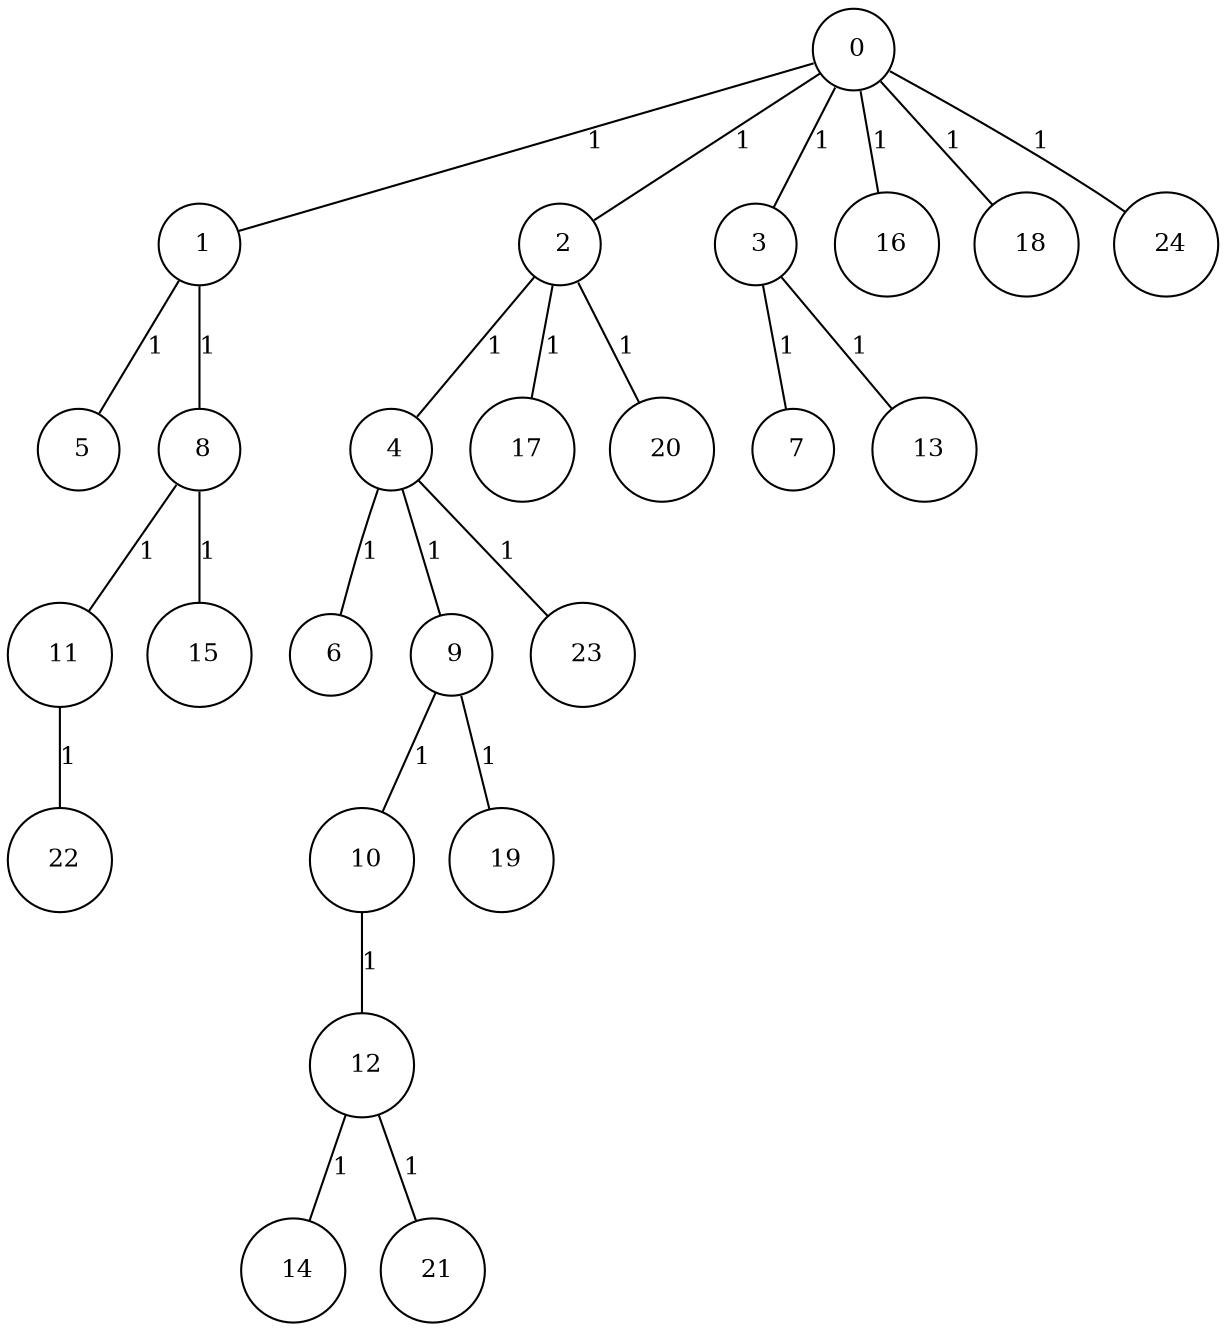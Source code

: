 graph G {
size="8.5,11;"
ratio = "expand;"
fixedsize="true;"
overlap="scale;"
node[shape=circle,width=.12,hight=.12,fontsize=12]
edge[fontsize=12]

0[label=" 0" color=black, pos="0.98009304,1.0202235!"];
1[label=" 1" color=black, pos="2.6095653,0.61343299!"];
2[label=" 2" color=black, pos="0.92973682,1.2981988!"];
3[label=" 3" color=black, pos="0.84042402,0.90930182!"];
4[label=" 4" color=black, pos="0.85532124,0.4223716!"];
5[label=" 5" color=black, pos="2.6006102,0.49858798!"];
6[label=" 6" color=black, pos="1.7691329,1.7870629!"];
7[label=" 7" color=black, pos="1.6668507,1.5230016!"];
8[label=" 8" color=black, pos="2.6865999,2.1130539!"];
9[label=" 9" color=black, pos="2.6201772,1.1732679!"];
10[label=" 10" color=black, pos="0.84775896,0.45737616!"];
11[label=" 11" color=black, pos="1.4061369,2.7021736!"];
12[label=" 12" color=black, pos="1.7716029,1.334366!"];
13[label=" 13" color=black, pos="0.89294434,1.6421681!"];
14[label=" 14" color=black, pos="1.1948781,1.1574817!"];
15[label=" 15" color=black, pos="1.9251729,1.5086726!"];
16[label=" 16" color=black, pos="1.2237084,2.907938!"];
17[label=" 17" color=black, pos="2.3482134,2.3937997!"];
18[label=" 18" color=black, pos="2.5526726,0.88415529!"];
19[label=" 19" color=black, pos="0.21785388,0.2202677!"];
20[label=" 20" color=black, pos="2.7108741,0.36166982!"];
21[label=" 21" color=black, pos="2.3875877,0.26589568!"];
22[label=" 22" color=black, pos="0.43306904,0.44419462!"];
23[label=" 23" color=black, pos="2.1038608,0.9700148!"];
24[label=" 24" color=black, pos="0.57459377,0.17145485!"];
0--1[label="1"]
0--2[label="1"]
0--3[label="1"]
0--16[label="1"]
0--18[label="1"]
0--24[label="1"]
1--5[label="1"]
1--8[label="1"]
2--4[label="1"]
2--17[label="1"]
2--20[label="1"]
3--7[label="1"]
3--13[label="1"]
4--6[label="1"]
4--9[label="1"]
4--23[label="1"]
8--11[label="1"]
8--15[label="1"]
9--10[label="1"]
9--19[label="1"]
10--12[label="1"]
11--22[label="1"]
12--14[label="1"]
12--21[label="1"]

}

